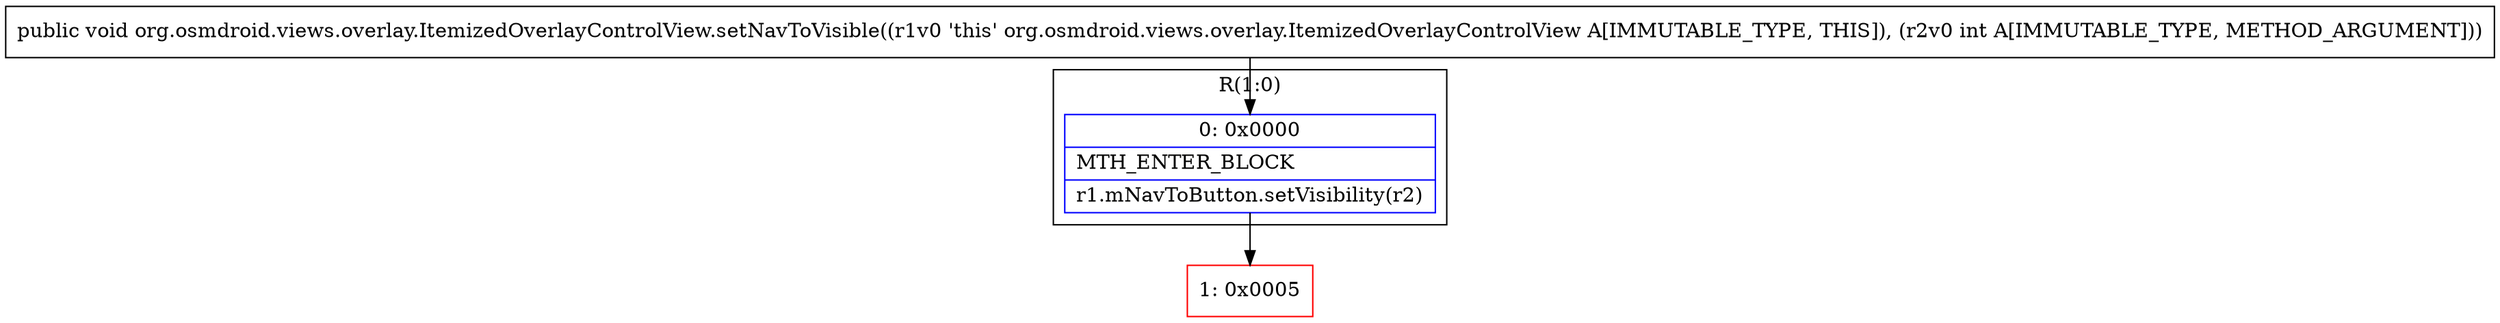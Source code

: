 digraph "CFG fororg.osmdroid.views.overlay.ItemizedOverlayControlView.setNavToVisible(I)V" {
subgraph cluster_Region_885713232 {
label = "R(1:0)";
node [shape=record,color=blue];
Node_0 [shape=record,label="{0\:\ 0x0000|MTH_ENTER_BLOCK\l|r1.mNavToButton.setVisibility(r2)\l}"];
}
Node_1 [shape=record,color=red,label="{1\:\ 0x0005}"];
MethodNode[shape=record,label="{public void org.osmdroid.views.overlay.ItemizedOverlayControlView.setNavToVisible((r1v0 'this' org.osmdroid.views.overlay.ItemizedOverlayControlView A[IMMUTABLE_TYPE, THIS]), (r2v0 int A[IMMUTABLE_TYPE, METHOD_ARGUMENT])) }"];
MethodNode -> Node_0;
Node_0 -> Node_1;
}

